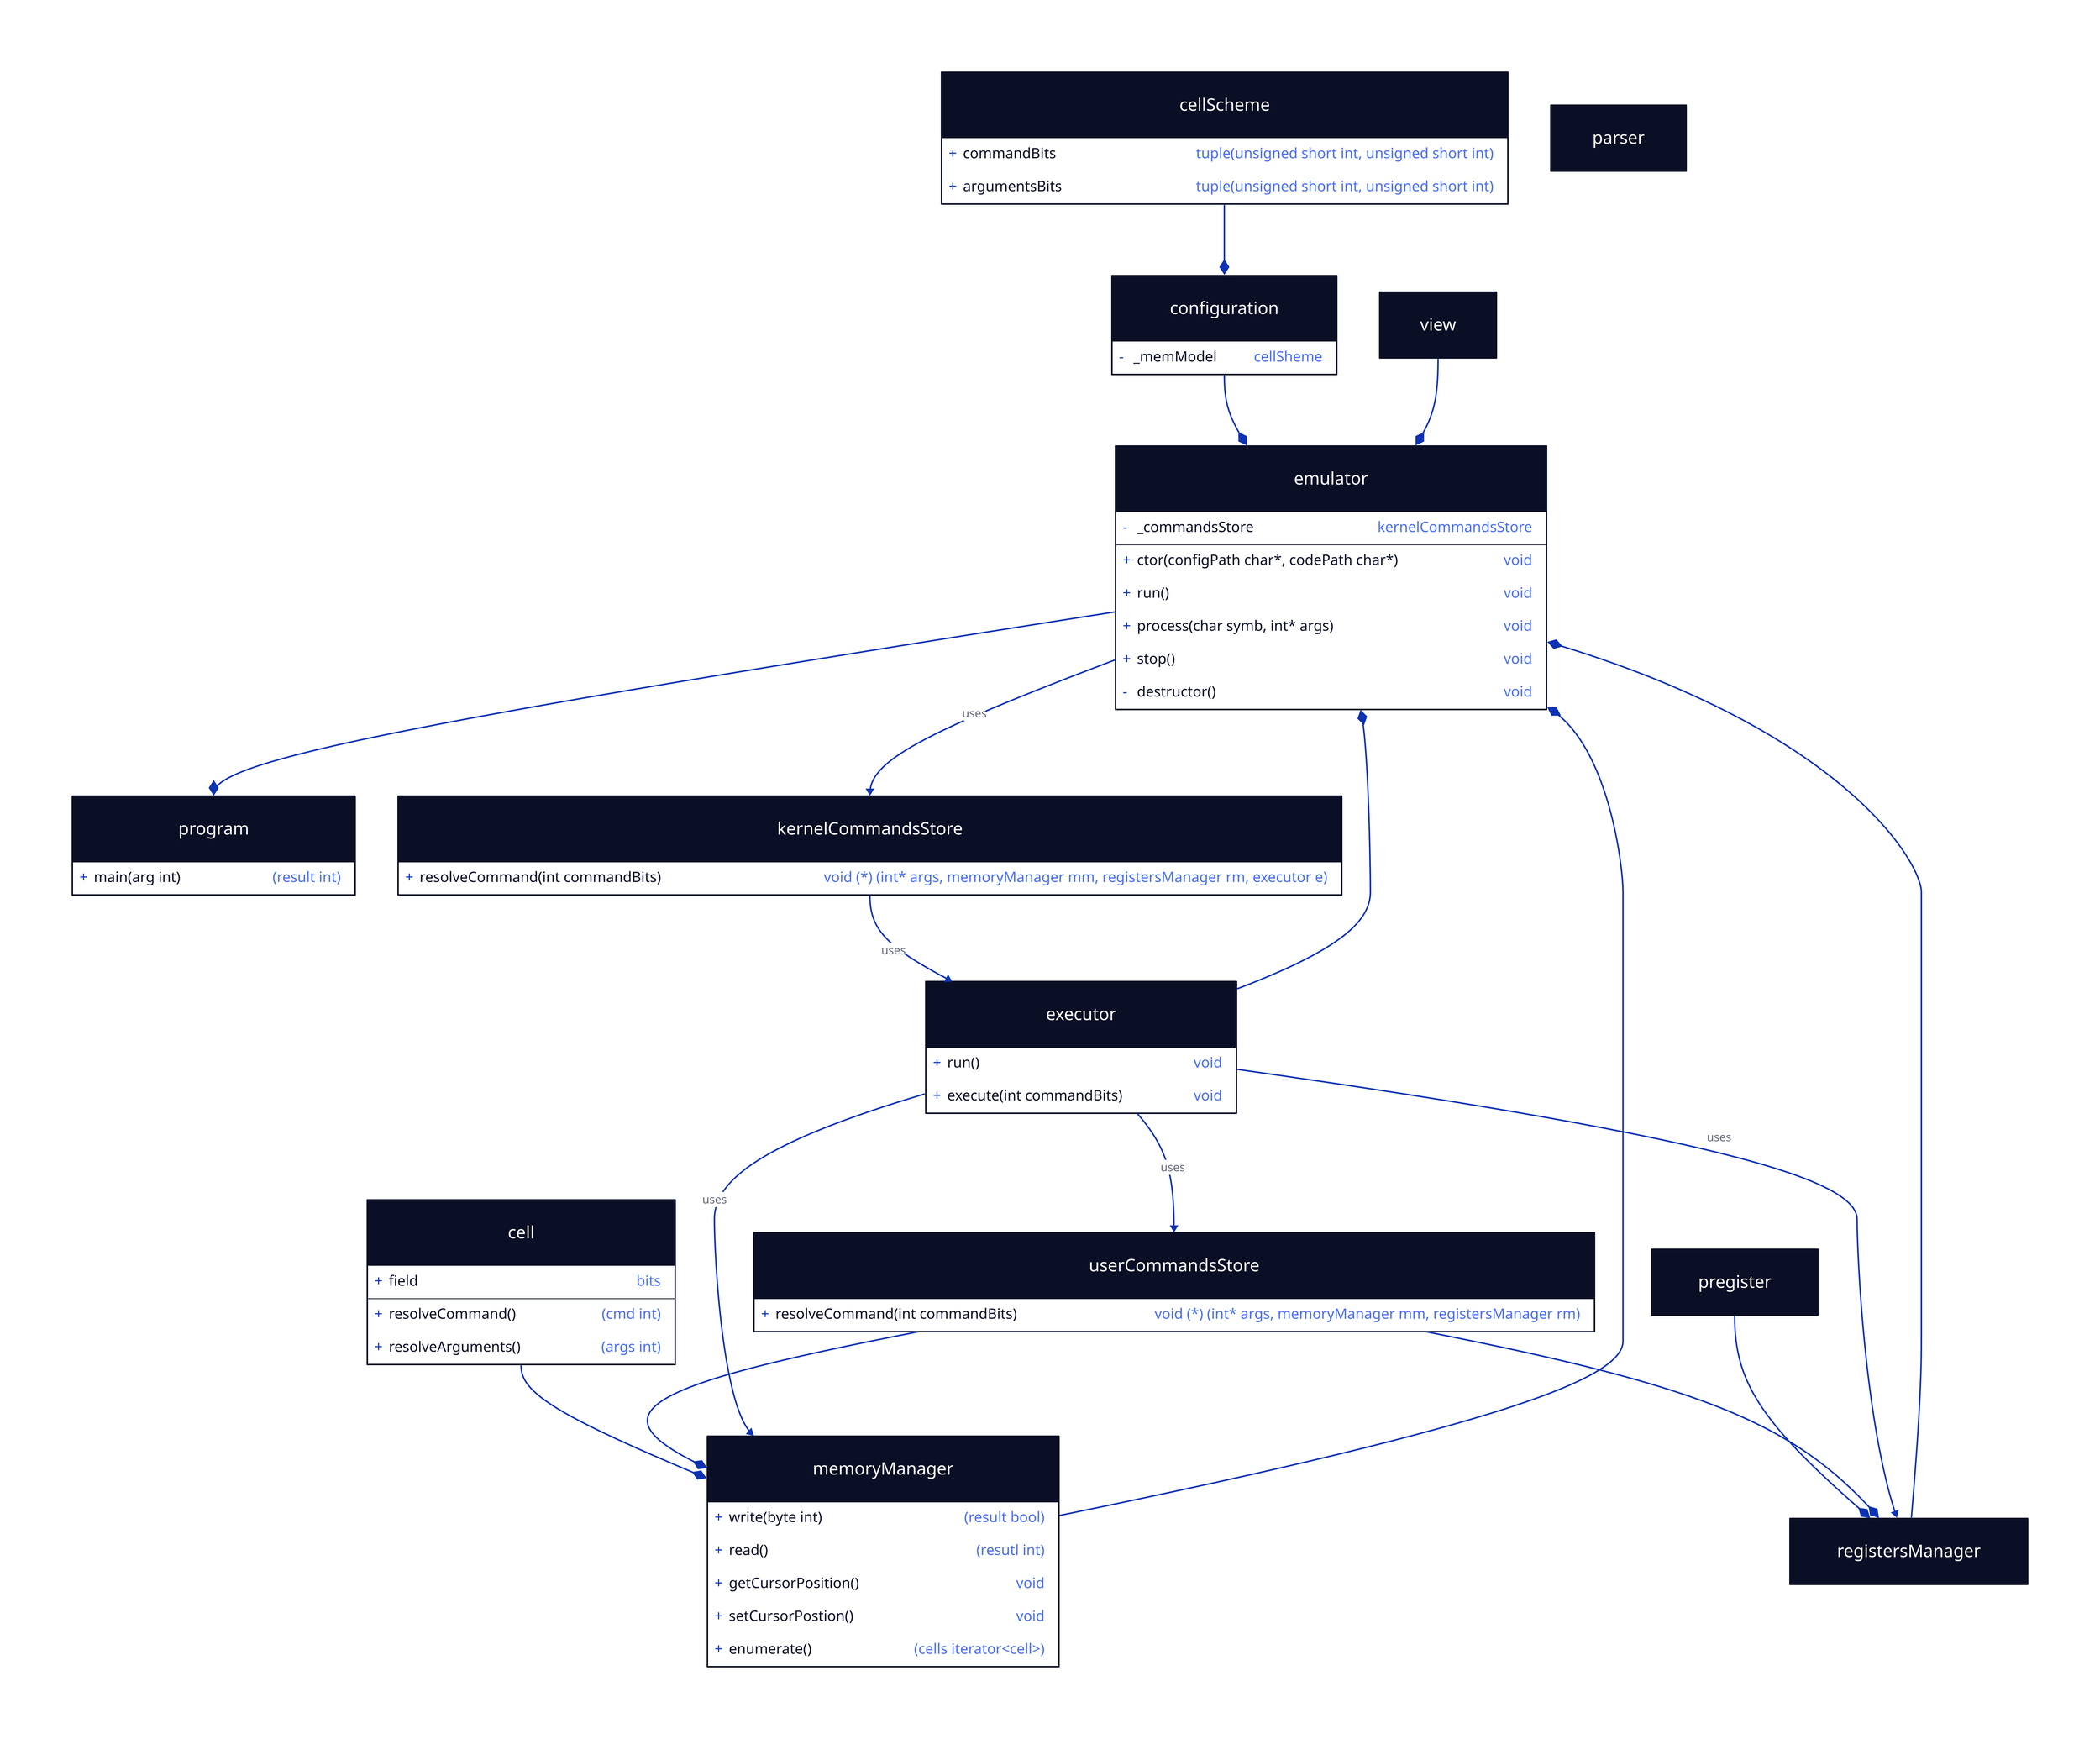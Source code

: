 # ToDo: resolve all types in all classes

program: {
  shape: class
  main(arg int): (result int)
}

emulator: {
  shape: class

  -_commandsStore: kernelCommandsStore

  +ctor(configPath char\*, codePath char\*)
  +run()
  +process(char symb, int\* args)
  +stop()
  -destructor()
}

emulator -> program: {
  target-arrowhead: {
    shape: diamond
    style.filled: true
  }
}

configuration: {
  shape: class

  -_memModel: cellSheme
}

cellScheme: {
  shape: class

  +commandBits: tuple(unsigned short int, unsigned short int)
  +argumentsBits: tuple(unsigned short int, unsigned short int)
}

cellScheme -> configuration: {
  target-arrowhead: {
    shape: diamond
    style.filled: true
  }
}

configuration -> emulator: {
  target-arrowhead: {
    shape: diamond
    style.filled: true
  }
}

kernelCommandsStore: {
  shape: class

  resolveCommand(int commandBits): void (*) (int* args, memoryManager mm, registersManager rm, executor e)
}

emulator -> kernelCommandsStore: uses

kernelCommandsStore -> executor: uses

view: {
  shape: class
}

view -> emulator: {
  target-arrowhead: {
    shape: diamond
    style.filled: true
  }
}

memoryManager: {
  shape: class
  write(byte int): (result bool)
  read(): (resutl int)
  getCursorPosition()
  setCursorPostion()
  enumerate(): (cells iterator<cell>)
}

memoryManager -> emulator: {
  target-arrowhead: {
    shape: diamond
    style.filled: true
  }
}

cell: {
  shape: class
  field: _commandResolver
  field: _argumentsResolver

  field: _adressSize
  field: adress
  field: cellSize # bits
  field: bits # max number (need compile time check for configuration)

  resolveCommand(): (cmd int)
  resolveArguments(): (args int)
}

cell -> memoryManager: {
  target-arrowhead: {
    shape: diamond
    style.filled: true
  }
}

registersManager: {
  shape: class
}

registersManager -> emulator: {
  target-arrowhead: {
    shape: diamond
    style.filled: true
  }
}

pregister: {
  shape: class
}

pregister -> registersManager: {
  target-arrowhead: {
    shape: diamond
    style.filled: true
  }
}

executor: {
  shape: class
  run() # run through all memory & execute every cell command
  execute(int commandBits)
}

userCommandsStore: {
  shape: class
  resolveCommand(int commandBits): void (*) (int* args, memoryManager mm, registersManager rm)
}

userCommandsStore -> memoryManager: {
  target-arrowhead: {
    shape: diamond
    style.filled: true
  }
}

userCommandsStore -> registersManager: {
  target-arrowhead: {
    shape: diamond
    style.filled: true
  }
}

executor -> userCommandsStore: uses

executor -> emulator: {
  target-arrowhead: {
    shape: diamond
    style.filled: true
  }
}

executor -> memoryManager: uses
executor -> registersManager: uses

parser: {
  shape: class
}
